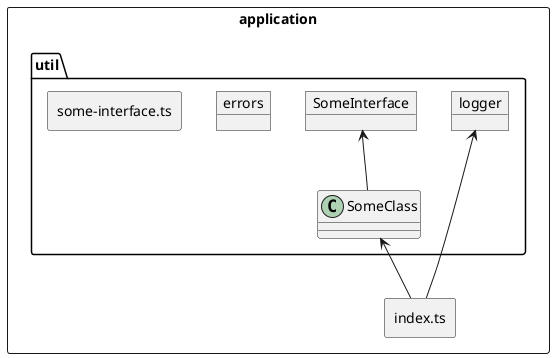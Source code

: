 @startuml
  rectangle "application" as application_97208b5f {
    rectangle "index.ts" as index_ts_6269cc92 {
    }
    folder "util" as util_7c6f1d01 {
      object "errors" as errors_9c0c198c {
      }
      object "logger" as logger_15d2abb3 {
      }
      class "SomeClass" as some_class_7f27bf30 {
      }
      object "SomeInterface" as some_interface_d80ef49b {
      }
      rectangle "some-interface.ts" as some_interface_ts_d80ef49b {
      }
      
    }
  }
  index_ts_6269cc92 -up-> some_class_7f27bf30
  index_ts_6269cc92 -up-> logger_15d2abb3
  some_class_7f27bf30 -up-> some_interface_d80ef49b
@enduml